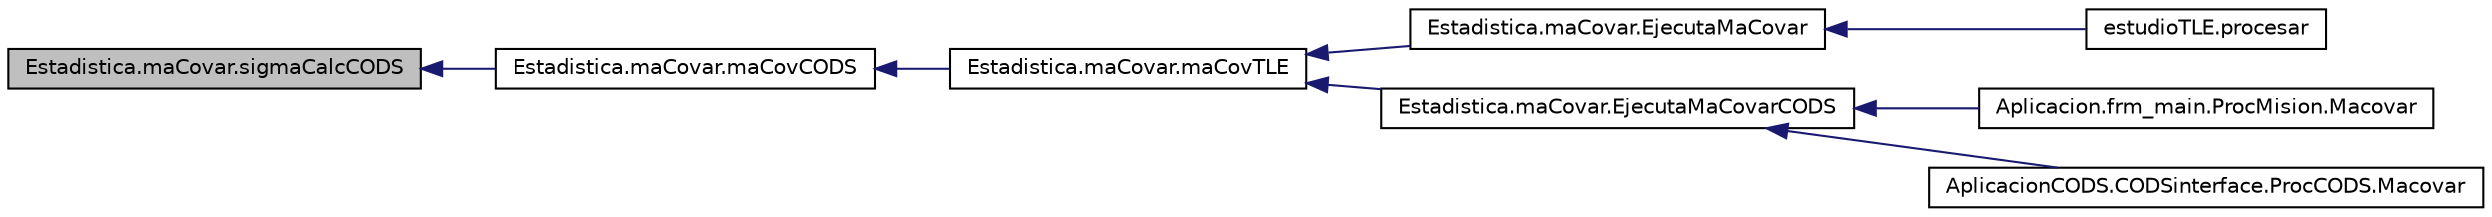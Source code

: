 digraph G
{
  edge [fontname="Helvetica",fontsize="10",labelfontname="Helvetica",labelfontsize="10"];
  node [fontname="Helvetica",fontsize="10",shape=record];
  rankdir="LR";
  Node1 [label="Estadistica.maCovar.sigmaCalcCODS",height=0.2,width=0.4,color="black", fillcolor="grey75", style="filled" fontcolor="black"];
  Node1 -> Node2 [dir="back",color="midnightblue",fontsize="10",style="solid",fontname="Helvetica"];
  Node2 [label="Estadistica.maCovar.maCovCODS",height=0.2,width=0.4,color="black", fillcolor="white", style="filled",URL="$namespace_estadistica_1_1ma_covar.html#a832b0372f644397fe8a443add309ba1e"];
  Node2 -> Node3 [dir="back",color="midnightblue",fontsize="10",style="solid",fontname="Helvetica"];
  Node3 [label="Estadistica.maCovar.maCovTLE",height=0.2,width=0.4,color="black", fillcolor="white", style="filled",URL="$namespace_estadistica_1_1ma_covar.html#aa48123d0e8657fa1dd0847526bf613b3"];
  Node3 -> Node4 [dir="back",color="midnightblue",fontsize="10",style="solid",fontname="Helvetica"];
  Node4 [label="Estadistica.maCovar.EjecutaMaCovar",height=0.2,width=0.4,color="black", fillcolor="white", style="filled",URL="$namespace_estadistica_1_1ma_covar.html#aadb6fb862b6976514a1292034a8b0a48"];
  Node4 -> Node5 [dir="back",color="midnightblue",fontsize="10",style="solid",fontname="Helvetica"];
  Node5 [label="estudioTLE.procesar",height=0.2,width=0.4,color="black", fillcolor="white", style="filled",URL="$namespaceestudio_t_l_e.html#a05f5fb07809e9aed4c1d036c20f31d2d"];
  Node3 -> Node6 [dir="back",color="midnightblue",fontsize="10",style="solid",fontname="Helvetica"];
  Node6 [label="Estadistica.maCovar.EjecutaMaCovarCODS",height=0.2,width=0.4,color="black", fillcolor="white", style="filled",URL="$namespace_estadistica_1_1ma_covar.html#ae50df5102737352392fa1f5ef83ceb6c"];
  Node6 -> Node7 [dir="back",color="midnightblue",fontsize="10",style="solid",fontname="Helvetica"];
  Node7 [label="Aplicacion.frm_main.ProcMision.Macovar",height=0.2,width=0.4,color="black", fillcolor="white", style="filled",URL="$class_aplicacion_1_1frm__main_1_1_proc_mision.html#acc3e51ea01f718127f28f752079417d2"];
  Node6 -> Node8 [dir="back",color="midnightblue",fontsize="10",style="solid",fontname="Helvetica"];
  Node8 [label="AplicacionCODS.CODSinterface.ProcCODS.Macovar",height=0.2,width=0.4,color="black", fillcolor="white", style="filled",URL="$class_aplicacion_c_o_d_s_1_1_c_o_d_sinterface_1_1_proc_c_o_d_s.html#a009abbd9ba955d1b7de2cc12a098dcbf"];
}
